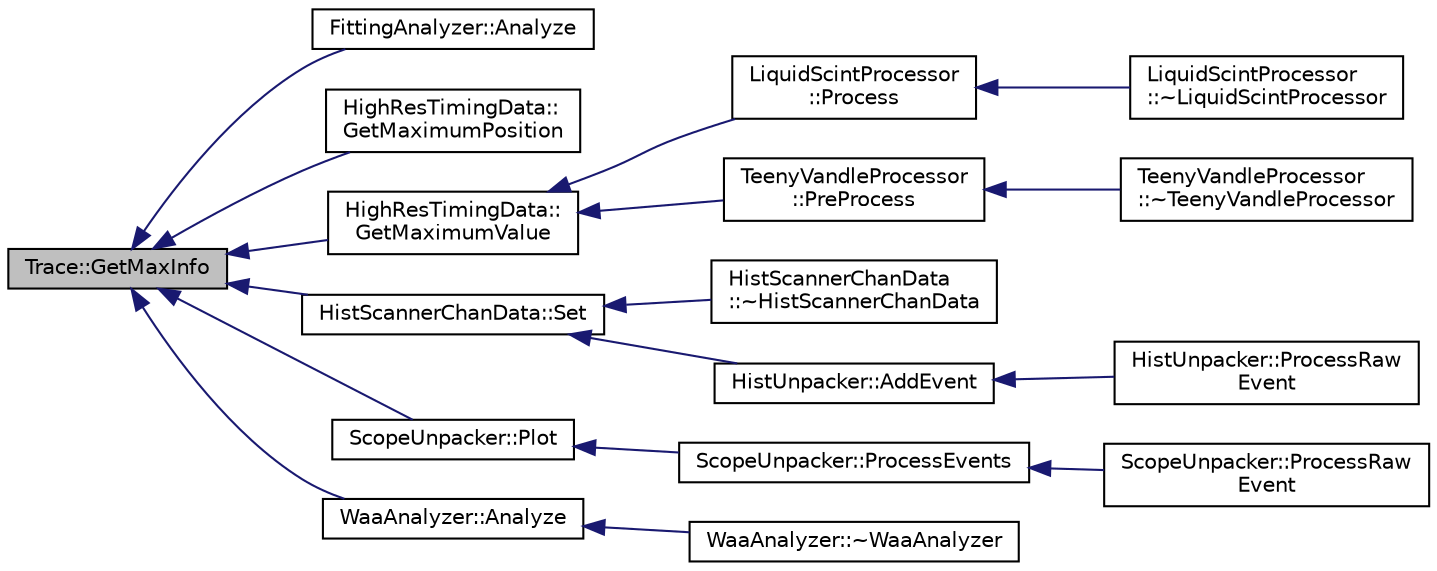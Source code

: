 digraph "Trace::GetMaxInfo"
{
  edge [fontname="Helvetica",fontsize="10",labelfontname="Helvetica",labelfontsize="10"];
  node [fontname="Helvetica",fontsize="10",shape=record];
  rankdir="LR";
  Node1 [label="Trace::GetMaxInfo",height=0.2,width=0.4,color="black", fillcolor="grey75", style="filled", fontcolor="black"];
  Node1 -> Node2 [dir="back",color="midnightblue",fontsize="10",style="solid",fontname="Helvetica"];
  Node2 [label="FittingAnalyzer::Analyze",height=0.2,width=0.4,color="black", fillcolor="white", style="filled",URL="$d8/d35/class_fitting_analyzer.html#ae3f301aba508287caefbe46f39f1914d"];
  Node1 -> Node3 [dir="back",color="midnightblue",fontsize="10",style="solid",fontname="Helvetica"];
  Node3 [label="HighResTimingData::\lGetMaximumPosition",height=0.2,width=0.4,color="black", fillcolor="white", style="filled",URL="$d7/d61/class_high_res_timing_data.html#a38d19413ed2efb9f623393a2519f5040"];
  Node1 -> Node4 [dir="back",color="midnightblue",fontsize="10",style="solid",fontname="Helvetica"];
  Node4 [label="HighResTimingData::\lGetMaximumValue",height=0.2,width=0.4,color="black", fillcolor="white", style="filled",URL="$d7/d61/class_high_res_timing_data.html#ab06b6f703b5aa89f55e6e41428e69003"];
  Node4 -> Node5 [dir="back",color="midnightblue",fontsize="10",style="solid",fontname="Helvetica"];
  Node5 [label="LiquidScintProcessor\l::Process",height=0.2,width=0.4,color="black", fillcolor="white", style="filled",URL="$d7/d6b/class_liquid_scint_processor.html#a6e1f7662a1362e5c14275c9a13388231"];
  Node5 -> Node6 [dir="back",color="midnightblue",fontsize="10",style="solid",fontname="Helvetica"];
  Node6 [label="LiquidScintProcessor\l::~LiquidScintProcessor",height=0.2,width=0.4,color="black", fillcolor="white", style="filled",URL="$d7/d6b/class_liquid_scint_processor.html#a4d89e8c3779a6903973b8313b063ceb1"];
  Node4 -> Node7 [dir="back",color="midnightblue",fontsize="10",style="solid",fontname="Helvetica"];
  Node7 [label="TeenyVandleProcessor\l::PreProcess",height=0.2,width=0.4,color="black", fillcolor="white", style="filled",URL="$d3/d5e/class_teeny_vandle_processor.html#a01b193b7a00b5bbc2d0b35ccc0f34d82"];
  Node7 -> Node8 [dir="back",color="midnightblue",fontsize="10",style="solid",fontname="Helvetica"];
  Node8 [label="TeenyVandleProcessor\l::~TeenyVandleProcessor",height=0.2,width=0.4,color="black", fillcolor="white", style="filled",URL="$d3/d5e/class_teeny_vandle_processor.html#ace84b3cc48debac1892f4fa954adafbd"];
  Node1 -> Node9 [dir="back",color="midnightblue",fontsize="10",style="solid",fontname="Helvetica"];
  Node9 [label="HistScannerChanData::Set",height=0.2,width=0.4,color="black", fillcolor="white", style="filled",URL="$d0/d48/class_hist_scanner_chan_data.html#a54d9449f072b091c776adafbce18c5a0"];
  Node9 -> Node10 [dir="back",color="midnightblue",fontsize="10",style="solid",fontname="Helvetica"];
  Node10 [label="HistScannerChanData\l::~HistScannerChanData",height=0.2,width=0.4,color="black", fillcolor="white", style="filled",URL="$d0/d48/class_hist_scanner_chan_data.html#a82d5d06223b575c99b8c1ccf4a39a08d"];
  Node9 -> Node11 [dir="back",color="midnightblue",fontsize="10",style="solid",fontname="Helvetica"];
  Node11 [label="HistUnpacker::AddEvent",height=0.2,width=0.4,color="black", fillcolor="white", style="filled",URL="$d0/d4f/class_hist_unpacker.html#a9fe1102664592a667957f73feb98b0bf",tooltip="Create a HistScannerChanData from the provided XiaData. "];
  Node11 -> Node12 [dir="back",color="midnightblue",fontsize="10",style="solid",fontname="Helvetica"];
  Node12 [label="HistUnpacker::ProcessRaw\lEvent",height=0.2,width=0.4,color="black", fillcolor="white", style="filled",URL="$d0/d4f/class_hist_unpacker.html#aff13db53afd16e00d86681802171768e"];
  Node1 -> Node13 [dir="back",color="midnightblue",fontsize="10",style="solid",fontname="Helvetica"];
  Node13 [label="ScopeUnpacker::Plot",height=0.2,width=0.4,color="black", fillcolor="white", style="filled",URL="$d0/d1e/class_scope_unpacker.html#aa68f23ae94ba7bfe4aded8f36ef379b8",tooltip="Plot the current event. "];
  Node13 -> Node14 [dir="back",color="midnightblue",fontsize="10",style="solid",fontname="Helvetica"];
  Node14 [label="ScopeUnpacker::ProcessEvents",height=0.2,width=0.4,color="black", fillcolor="white", style="filled",URL="$d0/d1e/class_scope_unpacker.html#a6f396dfd3e7a0c25de3d0919a1791a11"];
  Node14 -> Node15 [dir="back",color="midnightblue",fontsize="10",style="solid",fontname="Helvetica"];
  Node15 [label="ScopeUnpacker::ProcessRaw\lEvent",height=0.2,width=0.4,color="black", fillcolor="white", style="filled",URL="$d0/d1e/class_scope_unpacker.html#a72f39d42058753f97fd4499fd6b2b79f"];
  Node1 -> Node16 [dir="back",color="midnightblue",fontsize="10",style="solid",fontname="Helvetica"];
  Node16 [label="WaaAnalyzer::Analyze",height=0.2,width=0.4,color="black", fillcolor="white", style="filled",URL="$d1/d61/class_waa_analyzer.html#acb271698a71ece00c719b7f8ad4c3025"];
  Node16 -> Node17 [dir="back",color="midnightblue",fontsize="10",style="solid",fontname="Helvetica"];
  Node17 [label="WaaAnalyzer::~WaaAnalyzer",height=0.2,width=0.4,color="black", fillcolor="white", style="filled",URL="$d1/d61/class_waa_analyzer.html#acf4c091fd816f6cac524499091094079"];
}
